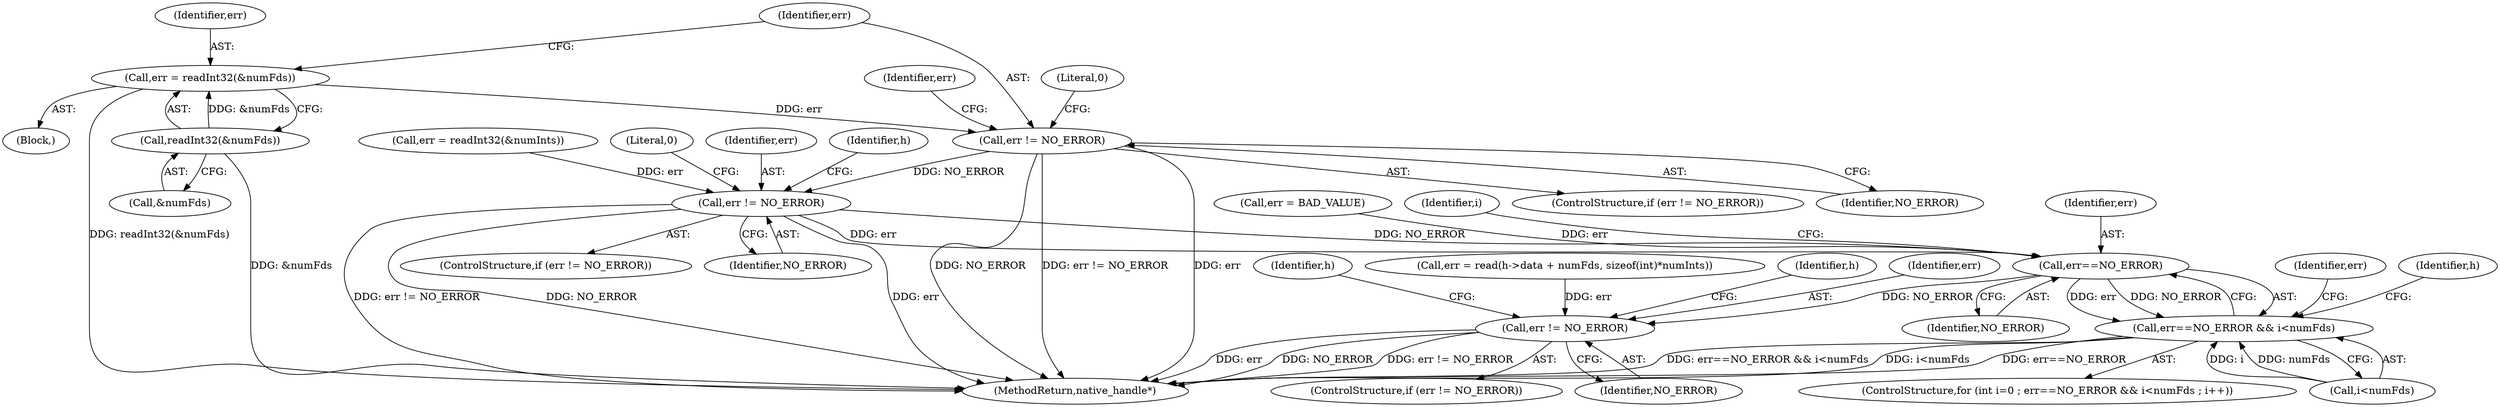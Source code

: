 digraph "0_Android_54cb02ad733fb71b1bdf78590428817fb780aff8@API" {
"1000105" [label="(Call,err = readInt32(&numFds))"];
"1000107" [label="(Call,readInt32(&numFds))"];
"1000111" [label="(Call,err != NO_ERROR)"];
"1000122" [label="(Call,err != NO_ERROR)"];
"1000145" [label="(Call,err==NO_ERROR)"];
"1000144" [label="(Call,err==NO_ERROR && i<numFds)"];
"1000186" [label="(Call,err != NO_ERROR)"];
"1000122" [label="(Call,err != NO_ERROR)"];
"1000117" [label="(Identifier,err)"];
"1000186" [label="(Call,err != NO_ERROR)"];
"1000116" [label="(Call,err = readInt32(&numInts))"];
"1000105" [label="(Call,err = readInt32(&numFds))"];
"1000191" [label="(Identifier,h)"];
"1000121" [label="(ControlStructure,if (err != NO_ERROR))"];
"1000139" [label="(ControlStructure,for (int i=0 ; err==NO_ERROR && i<numFds ; i++))"];
"1000110" [label="(ControlStructure,if (err != NO_ERROR))"];
"1000144" [label="(Call,err==NO_ERROR && i<numFds)"];
"1000111" [label="(Call,err != NO_ERROR)"];
"1000174" [label="(Identifier,err)"];
"1000112" [label="(Identifier,err)"];
"1000107" [label="(Call,readInt32(&numFds))"];
"1000185" [label="(ControlStructure,if (err != NO_ERROR))"];
"1000157" [label="(Identifier,h)"];
"1000173" [label="(Call,err = read(h->data + numFds, sizeof(int)*numInts))"];
"1000147" [label="(Identifier,NO_ERROR)"];
"1000198" [label="(Identifier,h)"];
"1000145" [label="(Call,err==NO_ERROR)"];
"1000101" [label="(Block,)"];
"1000126" [label="(Literal,0)"];
"1000170" [label="(Call,err = BAD_VALUE)"];
"1000113" [label="(Identifier,NO_ERROR)"];
"1000199" [label="(MethodReturn,native_handle*)"];
"1000108" [label="(Call,&numFds)"];
"1000123" [label="(Identifier,err)"];
"1000149" [label="(Identifier,i)"];
"1000106" [label="(Identifier,err)"];
"1000115" [label="(Literal,0)"];
"1000124" [label="(Identifier,NO_ERROR)"];
"1000187" [label="(Identifier,err)"];
"1000129" [label="(Identifier,h)"];
"1000146" [label="(Identifier,err)"];
"1000188" [label="(Identifier,NO_ERROR)"];
"1000148" [label="(Call,i<numFds)"];
"1000105" -> "1000101"  [label="AST: "];
"1000105" -> "1000107"  [label="CFG: "];
"1000106" -> "1000105"  [label="AST: "];
"1000107" -> "1000105"  [label="AST: "];
"1000112" -> "1000105"  [label="CFG: "];
"1000105" -> "1000199"  [label="DDG: readInt32(&numFds)"];
"1000107" -> "1000105"  [label="DDG: &numFds"];
"1000105" -> "1000111"  [label="DDG: err"];
"1000107" -> "1000108"  [label="CFG: "];
"1000108" -> "1000107"  [label="AST: "];
"1000107" -> "1000199"  [label="DDG: &numFds"];
"1000111" -> "1000110"  [label="AST: "];
"1000111" -> "1000113"  [label="CFG: "];
"1000112" -> "1000111"  [label="AST: "];
"1000113" -> "1000111"  [label="AST: "];
"1000115" -> "1000111"  [label="CFG: "];
"1000117" -> "1000111"  [label="CFG: "];
"1000111" -> "1000199"  [label="DDG: err"];
"1000111" -> "1000199"  [label="DDG: NO_ERROR"];
"1000111" -> "1000199"  [label="DDG: err != NO_ERROR"];
"1000111" -> "1000122"  [label="DDG: NO_ERROR"];
"1000122" -> "1000121"  [label="AST: "];
"1000122" -> "1000124"  [label="CFG: "];
"1000123" -> "1000122"  [label="AST: "];
"1000124" -> "1000122"  [label="AST: "];
"1000126" -> "1000122"  [label="CFG: "];
"1000129" -> "1000122"  [label="CFG: "];
"1000122" -> "1000199"  [label="DDG: err"];
"1000122" -> "1000199"  [label="DDG: err != NO_ERROR"];
"1000122" -> "1000199"  [label="DDG: NO_ERROR"];
"1000116" -> "1000122"  [label="DDG: err"];
"1000122" -> "1000145"  [label="DDG: err"];
"1000122" -> "1000145"  [label="DDG: NO_ERROR"];
"1000145" -> "1000144"  [label="AST: "];
"1000145" -> "1000147"  [label="CFG: "];
"1000146" -> "1000145"  [label="AST: "];
"1000147" -> "1000145"  [label="AST: "];
"1000149" -> "1000145"  [label="CFG: "];
"1000144" -> "1000145"  [label="CFG: "];
"1000145" -> "1000144"  [label="DDG: err"];
"1000145" -> "1000144"  [label="DDG: NO_ERROR"];
"1000170" -> "1000145"  [label="DDG: err"];
"1000145" -> "1000186"  [label="DDG: NO_ERROR"];
"1000144" -> "1000139"  [label="AST: "];
"1000144" -> "1000148"  [label="CFG: "];
"1000148" -> "1000144"  [label="AST: "];
"1000157" -> "1000144"  [label="CFG: "];
"1000174" -> "1000144"  [label="CFG: "];
"1000144" -> "1000199"  [label="DDG: err==NO_ERROR && i<numFds"];
"1000144" -> "1000199"  [label="DDG: i<numFds"];
"1000144" -> "1000199"  [label="DDG: err==NO_ERROR"];
"1000148" -> "1000144"  [label="DDG: i"];
"1000148" -> "1000144"  [label="DDG: numFds"];
"1000186" -> "1000185"  [label="AST: "];
"1000186" -> "1000188"  [label="CFG: "];
"1000187" -> "1000186"  [label="AST: "];
"1000188" -> "1000186"  [label="AST: "];
"1000191" -> "1000186"  [label="CFG: "];
"1000198" -> "1000186"  [label="CFG: "];
"1000186" -> "1000199"  [label="DDG: NO_ERROR"];
"1000186" -> "1000199"  [label="DDG: err != NO_ERROR"];
"1000186" -> "1000199"  [label="DDG: err"];
"1000173" -> "1000186"  [label="DDG: err"];
}
